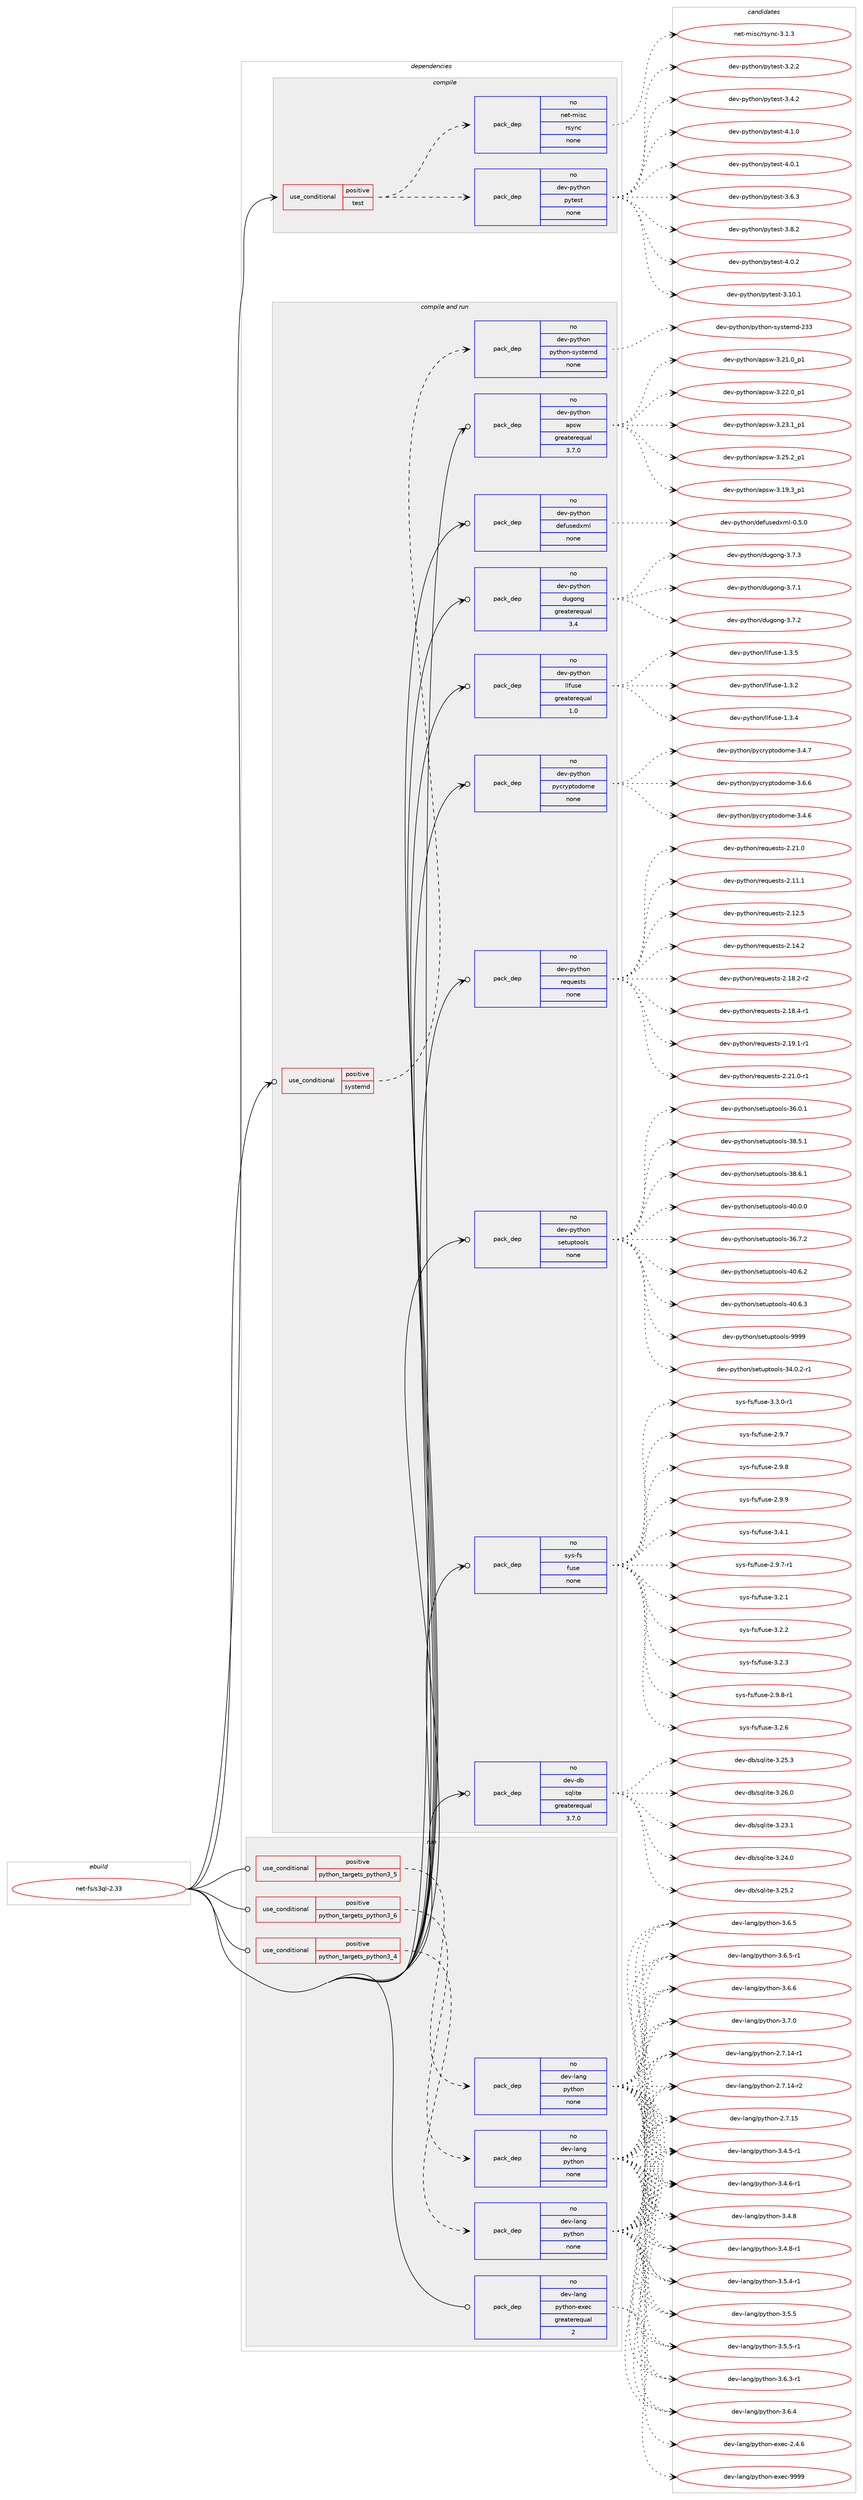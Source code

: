 digraph prolog {

# *************
# Graph options
# *************

newrank=true;
concentrate=true;
compound=true;
graph [rankdir=LR,fontname=Helvetica,fontsize=10,ranksep=1.5];#, ranksep=2.5, nodesep=0.2];
edge  [arrowhead=vee];
node  [fontname=Helvetica,fontsize=10];

# **********
# The ebuild
# **********

subgraph cluster_leftcol {
color=gray;
rank=same;
label=<<i>ebuild</i>>;
id [label="net-fs/s3ql-2.33", color=red, width=4, href="../net-fs/s3ql-2.33.svg"];
}

# ****************
# The dependencies
# ****************

subgraph cluster_midcol {
color=gray;
label=<<i>dependencies</i>>;
subgraph cluster_compile {
fillcolor="#eeeeee";
style=filled;
label=<<i>compile</i>>;
subgraph cond458 {
dependency3229 [label=<<TABLE BORDER="0" CELLBORDER="1" CELLSPACING="0" CELLPADDING="4"><TR><TD ROWSPAN="3" CELLPADDING="10">use_conditional</TD></TR><TR><TD>positive</TD></TR><TR><TD>test</TD></TR></TABLE>>, shape=none, color=red];
subgraph pack2669 {
dependency3230 [label=<<TABLE BORDER="0" CELLBORDER="1" CELLSPACING="0" CELLPADDING="4" WIDTH="220"><TR><TD ROWSPAN="6" CELLPADDING="30">pack_dep</TD></TR><TR><TD WIDTH="110">no</TD></TR><TR><TD>dev-python</TD></TR><TR><TD>pytest</TD></TR><TR><TD>none</TD></TR><TR><TD></TD></TR></TABLE>>, shape=none, color=blue];
}
dependency3229:e -> dependency3230:w [weight=20,style="dashed",arrowhead="vee"];
subgraph pack2670 {
dependency3231 [label=<<TABLE BORDER="0" CELLBORDER="1" CELLSPACING="0" CELLPADDING="4" WIDTH="220"><TR><TD ROWSPAN="6" CELLPADDING="30">pack_dep</TD></TR><TR><TD WIDTH="110">no</TD></TR><TR><TD>net-misc</TD></TR><TR><TD>rsync</TD></TR><TR><TD>none</TD></TR><TR><TD></TD></TR></TABLE>>, shape=none, color=blue];
}
dependency3229:e -> dependency3231:w [weight=20,style="dashed",arrowhead="vee"];
}
id:e -> dependency3229:w [weight=20,style="solid",arrowhead="vee"];
}
subgraph cluster_compileandrun {
fillcolor="#eeeeee";
style=filled;
label=<<i>compile and run</i>>;
subgraph cond459 {
dependency3232 [label=<<TABLE BORDER="0" CELLBORDER="1" CELLSPACING="0" CELLPADDING="4"><TR><TD ROWSPAN="3" CELLPADDING="10">use_conditional</TD></TR><TR><TD>positive</TD></TR><TR><TD>systemd</TD></TR></TABLE>>, shape=none, color=red];
subgraph pack2671 {
dependency3233 [label=<<TABLE BORDER="0" CELLBORDER="1" CELLSPACING="0" CELLPADDING="4" WIDTH="220"><TR><TD ROWSPAN="6" CELLPADDING="30">pack_dep</TD></TR><TR><TD WIDTH="110">no</TD></TR><TR><TD>dev-python</TD></TR><TR><TD>python-systemd</TD></TR><TR><TD>none</TD></TR><TR><TD></TD></TR></TABLE>>, shape=none, color=blue];
}
dependency3232:e -> dependency3233:w [weight=20,style="dashed",arrowhead="vee"];
}
id:e -> dependency3232:w [weight=20,style="solid",arrowhead="odotvee"];
subgraph pack2672 {
dependency3234 [label=<<TABLE BORDER="0" CELLBORDER="1" CELLSPACING="0" CELLPADDING="4" WIDTH="220"><TR><TD ROWSPAN="6" CELLPADDING="30">pack_dep</TD></TR><TR><TD WIDTH="110">no</TD></TR><TR><TD>dev-db</TD></TR><TR><TD>sqlite</TD></TR><TR><TD>greaterequal</TD></TR><TR><TD>3.7.0</TD></TR></TABLE>>, shape=none, color=blue];
}
id:e -> dependency3234:w [weight=20,style="solid",arrowhead="odotvee"];
subgraph pack2673 {
dependency3235 [label=<<TABLE BORDER="0" CELLBORDER="1" CELLSPACING="0" CELLPADDING="4" WIDTH="220"><TR><TD ROWSPAN="6" CELLPADDING="30">pack_dep</TD></TR><TR><TD WIDTH="110">no</TD></TR><TR><TD>dev-python</TD></TR><TR><TD>apsw</TD></TR><TR><TD>greaterequal</TD></TR><TR><TD>3.7.0</TD></TR></TABLE>>, shape=none, color=blue];
}
id:e -> dependency3235:w [weight=20,style="solid",arrowhead="odotvee"];
subgraph pack2674 {
dependency3236 [label=<<TABLE BORDER="0" CELLBORDER="1" CELLSPACING="0" CELLPADDING="4" WIDTH="220"><TR><TD ROWSPAN="6" CELLPADDING="30">pack_dep</TD></TR><TR><TD WIDTH="110">no</TD></TR><TR><TD>dev-python</TD></TR><TR><TD>defusedxml</TD></TR><TR><TD>none</TD></TR><TR><TD></TD></TR></TABLE>>, shape=none, color=blue];
}
id:e -> dependency3236:w [weight=20,style="solid",arrowhead="odotvee"];
subgraph pack2675 {
dependency3237 [label=<<TABLE BORDER="0" CELLBORDER="1" CELLSPACING="0" CELLPADDING="4" WIDTH="220"><TR><TD ROWSPAN="6" CELLPADDING="30">pack_dep</TD></TR><TR><TD WIDTH="110">no</TD></TR><TR><TD>dev-python</TD></TR><TR><TD>dugong</TD></TR><TR><TD>greaterequal</TD></TR><TR><TD>3.4</TD></TR></TABLE>>, shape=none, color=blue];
}
id:e -> dependency3237:w [weight=20,style="solid",arrowhead="odotvee"];
subgraph pack2676 {
dependency3238 [label=<<TABLE BORDER="0" CELLBORDER="1" CELLSPACING="0" CELLPADDING="4" WIDTH="220"><TR><TD ROWSPAN="6" CELLPADDING="30">pack_dep</TD></TR><TR><TD WIDTH="110">no</TD></TR><TR><TD>dev-python</TD></TR><TR><TD>llfuse</TD></TR><TR><TD>greaterequal</TD></TR><TR><TD>1.0</TD></TR></TABLE>>, shape=none, color=blue];
}
id:e -> dependency3238:w [weight=20,style="solid",arrowhead="odotvee"];
subgraph pack2677 {
dependency3239 [label=<<TABLE BORDER="0" CELLBORDER="1" CELLSPACING="0" CELLPADDING="4" WIDTH="220"><TR><TD ROWSPAN="6" CELLPADDING="30">pack_dep</TD></TR><TR><TD WIDTH="110">no</TD></TR><TR><TD>dev-python</TD></TR><TR><TD>pycryptodome</TD></TR><TR><TD>none</TD></TR><TR><TD></TD></TR></TABLE>>, shape=none, color=blue];
}
id:e -> dependency3239:w [weight=20,style="solid",arrowhead="odotvee"];
subgraph pack2678 {
dependency3240 [label=<<TABLE BORDER="0" CELLBORDER="1" CELLSPACING="0" CELLPADDING="4" WIDTH="220"><TR><TD ROWSPAN="6" CELLPADDING="30">pack_dep</TD></TR><TR><TD WIDTH="110">no</TD></TR><TR><TD>dev-python</TD></TR><TR><TD>requests</TD></TR><TR><TD>none</TD></TR><TR><TD></TD></TR></TABLE>>, shape=none, color=blue];
}
id:e -> dependency3240:w [weight=20,style="solid",arrowhead="odotvee"];
subgraph pack2679 {
dependency3241 [label=<<TABLE BORDER="0" CELLBORDER="1" CELLSPACING="0" CELLPADDING="4" WIDTH="220"><TR><TD ROWSPAN="6" CELLPADDING="30">pack_dep</TD></TR><TR><TD WIDTH="110">no</TD></TR><TR><TD>dev-python</TD></TR><TR><TD>setuptools</TD></TR><TR><TD>none</TD></TR><TR><TD></TD></TR></TABLE>>, shape=none, color=blue];
}
id:e -> dependency3241:w [weight=20,style="solid",arrowhead="odotvee"];
subgraph pack2680 {
dependency3242 [label=<<TABLE BORDER="0" CELLBORDER="1" CELLSPACING="0" CELLPADDING="4" WIDTH="220"><TR><TD ROWSPAN="6" CELLPADDING="30">pack_dep</TD></TR><TR><TD WIDTH="110">no</TD></TR><TR><TD>sys-fs</TD></TR><TR><TD>fuse</TD></TR><TR><TD>none</TD></TR><TR><TD></TD></TR></TABLE>>, shape=none, color=blue];
}
id:e -> dependency3242:w [weight=20,style="solid",arrowhead="odotvee"];
}
subgraph cluster_run {
fillcolor="#eeeeee";
style=filled;
label=<<i>run</i>>;
subgraph cond460 {
dependency3243 [label=<<TABLE BORDER="0" CELLBORDER="1" CELLSPACING="0" CELLPADDING="4"><TR><TD ROWSPAN="3" CELLPADDING="10">use_conditional</TD></TR><TR><TD>positive</TD></TR><TR><TD>python_targets_python3_4</TD></TR></TABLE>>, shape=none, color=red];
subgraph pack2681 {
dependency3244 [label=<<TABLE BORDER="0" CELLBORDER="1" CELLSPACING="0" CELLPADDING="4" WIDTH="220"><TR><TD ROWSPAN="6" CELLPADDING="30">pack_dep</TD></TR><TR><TD WIDTH="110">no</TD></TR><TR><TD>dev-lang</TD></TR><TR><TD>python</TD></TR><TR><TD>none</TD></TR><TR><TD></TD></TR></TABLE>>, shape=none, color=blue];
}
dependency3243:e -> dependency3244:w [weight=20,style="dashed",arrowhead="vee"];
}
id:e -> dependency3243:w [weight=20,style="solid",arrowhead="odot"];
subgraph cond461 {
dependency3245 [label=<<TABLE BORDER="0" CELLBORDER="1" CELLSPACING="0" CELLPADDING="4"><TR><TD ROWSPAN="3" CELLPADDING="10">use_conditional</TD></TR><TR><TD>positive</TD></TR><TR><TD>python_targets_python3_5</TD></TR></TABLE>>, shape=none, color=red];
subgraph pack2682 {
dependency3246 [label=<<TABLE BORDER="0" CELLBORDER="1" CELLSPACING="0" CELLPADDING="4" WIDTH="220"><TR><TD ROWSPAN="6" CELLPADDING="30">pack_dep</TD></TR><TR><TD WIDTH="110">no</TD></TR><TR><TD>dev-lang</TD></TR><TR><TD>python</TD></TR><TR><TD>none</TD></TR><TR><TD></TD></TR></TABLE>>, shape=none, color=blue];
}
dependency3245:e -> dependency3246:w [weight=20,style="dashed",arrowhead="vee"];
}
id:e -> dependency3245:w [weight=20,style="solid",arrowhead="odot"];
subgraph cond462 {
dependency3247 [label=<<TABLE BORDER="0" CELLBORDER="1" CELLSPACING="0" CELLPADDING="4"><TR><TD ROWSPAN="3" CELLPADDING="10">use_conditional</TD></TR><TR><TD>positive</TD></TR><TR><TD>python_targets_python3_6</TD></TR></TABLE>>, shape=none, color=red];
subgraph pack2683 {
dependency3248 [label=<<TABLE BORDER="0" CELLBORDER="1" CELLSPACING="0" CELLPADDING="4" WIDTH="220"><TR><TD ROWSPAN="6" CELLPADDING="30">pack_dep</TD></TR><TR><TD WIDTH="110">no</TD></TR><TR><TD>dev-lang</TD></TR><TR><TD>python</TD></TR><TR><TD>none</TD></TR><TR><TD></TD></TR></TABLE>>, shape=none, color=blue];
}
dependency3247:e -> dependency3248:w [weight=20,style="dashed",arrowhead="vee"];
}
id:e -> dependency3247:w [weight=20,style="solid",arrowhead="odot"];
subgraph pack2684 {
dependency3249 [label=<<TABLE BORDER="0" CELLBORDER="1" CELLSPACING="0" CELLPADDING="4" WIDTH="220"><TR><TD ROWSPAN="6" CELLPADDING="30">pack_dep</TD></TR><TR><TD WIDTH="110">no</TD></TR><TR><TD>dev-lang</TD></TR><TR><TD>python-exec</TD></TR><TR><TD>greaterequal</TD></TR><TR><TD>2</TD></TR></TABLE>>, shape=none, color=blue];
}
id:e -> dependency3249:w [weight=20,style="solid",arrowhead="odot"];
}
}

# **************
# The candidates
# **************

subgraph cluster_choices {
rank=same;
color=gray;
label=<<i>candidates</i>>;

subgraph choice2669 {
color=black;
nodesep=1;
choice1001011184511212111610411111047112121116101115116455246484649 [label="dev-python/pytest-4.0.1", color=red, width=4,href="../dev-python/pytest-4.0.1.svg"];
choice1001011184511212111610411111047112121116101115116455146544651 [label="dev-python/pytest-3.6.3", color=red, width=4,href="../dev-python/pytest-3.6.3.svg"];
choice1001011184511212111610411111047112121116101115116455146564650 [label="dev-python/pytest-3.8.2", color=red, width=4,href="../dev-python/pytest-3.8.2.svg"];
choice1001011184511212111610411111047112121116101115116455246484650 [label="dev-python/pytest-4.0.2", color=red, width=4,href="../dev-python/pytest-4.0.2.svg"];
choice100101118451121211161041111104711212111610111511645514649484649 [label="dev-python/pytest-3.10.1", color=red, width=4,href="../dev-python/pytest-3.10.1.svg"];
choice1001011184511212111610411111047112121116101115116455146504650 [label="dev-python/pytest-3.2.2", color=red, width=4,href="../dev-python/pytest-3.2.2.svg"];
choice1001011184511212111610411111047112121116101115116455146524650 [label="dev-python/pytest-3.4.2", color=red, width=4,href="../dev-python/pytest-3.4.2.svg"];
choice1001011184511212111610411111047112121116101115116455246494648 [label="dev-python/pytest-4.1.0", color=red, width=4,href="../dev-python/pytest-4.1.0.svg"];
dependency3230:e -> choice1001011184511212111610411111047112121116101115116455246484649:w [style=dotted,weight="100"];
dependency3230:e -> choice1001011184511212111610411111047112121116101115116455146544651:w [style=dotted,weight="100"];
dependency3230:e -> choice1001011184511212111610411111047112121116101115116455146564650:w [style=dotted,weight="100"];
dependency3230:e -> choice1001011184511212111610411111047112121116101115116455246484650:w [style=dotted,weight="100"];
dependency3230:e -> choice100101118451121211161041111104711212111610111511645514649484649:w [style=dotted,weight="100"];
dependency3230:e -> choice1001011184511212111610411111047112121116101115116455146504650:w [style=dotted,weight="100"];
dependency3230:e -> choice1001011184511212111610411111047112121116101115116455146524650:w [style=dotted,weight="100"];
dependency3230:e -> choice1001011184511212111610411111047112121116101115116455246494648:w [style=dotted,weight="100"];
}
subgraph choice2670 {
color=black;
nodesep=1;
choice11010111645109105115994711411512111099455146494651 [label="net-misc/rsync-3.1.3", color=red, width=4,href="../net-misc/rsync-3.1.3.svg"];
dependency3231:e -> choice11010111645109105115994711411512111099455146494651:w [style=dotted,weight="100"];
}
subgraph choice2671 {
color=black;
nodesep=1;
choice10010111845112121116104111110471121211161041111104511512111511610110910045505151 [label="dev-python/python-systemd-233", color=red, width=4,href="../dev-python/python-systemd-233.svg"];
dependency3233:e -> choice10010111845112121116104111110471121211161041111104511512111511610110910045505151:w [style=dotted,weight="100"];
}
subgraph choice2672 {
color=black;
nodesep=1;
choice10010111845100984711511310810511610145514650514649 [label="dev-db/sqlite-3.23.1", color=red, width=4,href="../dev-db/sqlite-3.23.1.svg"];
choice10010111845100984711511310810511610145514650524648 [label="dev-db/sqlite-3.24.0", color=red, width=4,href="../dev-db/sqlite-3.24.0.svg"];
choice10010111845100984711511310810511610145514650534650 [label="dev-db/sqlite-3.25.2", color=red, width=4,href="../dev-db/sqlite-3.25.2.svg"];
choice10010111845100984711511310810511610145514650534651 [label="dev-db/sqlite-3.25.3", color=red, width=4,href="../dev-db/sqlite-3.25.3.svg"];
choice10010111845100984711511310810511610145514650544648 [label="dev-db/sqlite-3.26.0", color=red, width=4,href="../dev-db/sqlite-3.26.0.svg"];
dependency3234:e -> choice10010111845100984711511310810511610145514650514649:w [style=dotted,weight="100"];
dependency3234:e -> choice10010111845100984711511310810511610145514650524648:w [style=dotted,weight="100"];
dependency3234:e -> choice10010111845100984711511310810511610145514650534650:w [style=dotted,weight="100"];
dependency3234:e -> choice10010111845100984711511310810511610145514650534651:w [style=dotted,weight="100"];
dependency3234:e -> choice10010111845100984711511310810511610145514650544648:w [style=dotted,weight="100"];
}
subgraph choice2673 {
color=black;
nodesep=1;
choice100101118451121211161041111104797112115119455146495746519511249 [label="dev-python/apsw-3.19.3_p1", color=red, width=4,href="../dev-python/apsw-3.19.3_p1.svg"];
choice100101118451121211161041111104797112115119455146504946489511249 [label="dev-python/apsw-3.21.0_p1", color=red, width=4,href="../dev-python/apsw-3.21.0_p1.svg"];
choice100101118451121211161041111104797112115119455146505046489511249 [label="dev-python/apsw-3.22.0_p1", color=red, width=4,href="../dev-python/apsw-3.22.0_p1.svg"];
choice100101118451121211161041111104797112115119455146505146499511249 [label="dev-python/apsw-3.23.1_p1", color=red, width=4,href="../dev-python/apsw-3.23.1_p1.svg"];
choice100101118451121211161041111104797112115119455146505346509511249 [label="dev-python/apsw-3.25.2_p1", color=red, width=4,href="../dev-python/apsw-3.25.2_p1.svg"];
dependency3235:e -> choice100101118451121211161041111104797112115119455146495746519511249:w [style=dotted,weight="100"];
dependency3235:e -> choice100101118451121211161041111104797112115119455146504946489511249:w [style=dotted,weight="100"];
dependency3235:e -> choice100101118451121211161041111104797112115119455146505046489511249:w [style=dotted,weight="100"];
dependency3235:e -> choice100101118451121211161041111104797112115119455146505146499511249:w [style=dotted,weight="100"];
dependency3235:e -> choice100101118451121211161041111104797112115119455146505346509511249:w [style=dotted,weight="100"];
}
subgraph choice2674 {
color=black;
nodesep=1;
choice1001011184511212111610411111047100101102117115101100120109108454846534648 [label="dev-python/defusedxml-0.5.0", color=red, width=4,href="../dev-python/defusedxml-0.5.0.svg"];
dependency3236:e -> choice1001011184511212111610411111047100101102117115101100120109108454846534648:w [style=dotted,weight="100"];
}
subgraph choice2675 {
color=black;
nodesep=1;
choice1001011184511212111610411111047100117103111110103455146554649 [label="dev-python/dugong-3.7.1", color=red, width=4,href="../dev-python/dugong-3.7.1.svg"];
choice1001011184511212111610411111047100117103111110103455146554650 [label="dev-python/dugong-3.7.2", color=red, width=4,href="../dev-python/dugong-3.7.2.svg"];
choice1001011184511212111610411111047100117103111110103455146554651 [label="dev-python/dugong-3.7.3", color=red, width=4,href="../dev-python/dugong-3.7.3.svg"];
dependency3237:e -> choice1001011184511212111610411111047100117103111110103455146554649:w [style=dotted,weight="100"];
dependency3237:e -> choice1001011184511212111610411111047100117103111110103455146554650:w [style=dotted,weight="100"];
dependency3237:e -> choice1001011184511212111610411111047100117103111110103455146554651:w [style=dotted,weight="100"];
}
subgraph choice2676 {
color=black;
nodesep=1;
choice1001011184511212111610411111047108108102117115101454946514650 [label="dev-python/llfuse-1.3.2", color=red, width=4,href="../dev-python/llfuse-1.3.2.svg"];
choice1001011184511212111610411111047108108102117115101454946514652 [label="dev-python/llfuse-1.3.4", color=red, width=4,href="../dev-python/llfuse-1.3.4.svg"];
choice1001011184511212111610411111047108108102117115101454946514653 [label="dev-python/llfuse-1.3.5", color=red, width=4,href="../dev-python/llfuse-1.3.5.svg"];
dependency3238:e -> choice1001011184511212111610411111047108108102117115101454946514650:w [style=dotted,weight="100"];
dependency3238:e -> choice1001011184511212111610411111047108108102117115101454946514652:w [style=dotted,weight="100"];
dependency3238:e -> choice1001011184511212111610411111047108108102117115101454946514653:w [style=dotted,weight="100"];
}
subgraph choice2677 {
color=black;
nodesep=1;
choice100101118451121211161041111104711212199114121112116111100111109101455146524654 [label="dev-python/pycryptodome-3.4.6", color=red, width=4,href="../dev-python/pycryptodome-3.4.6.svg"];
choice100101118451121211161041111104711212199114121112116111100111109101455146524655 [label="dev-python/pycryptodome-3.4.7", color=red, width=4,href="../dev-python/pycryptodome-3.4.7.svg"];
choice100101118451121211161041111104711212199114121112116111100111109101455146544654 [label="dev-python/pycryptodome-3.6.6", color=red, width=4,href="../dev-python/pycryptodome-3.6.6.svg"];
dependency3239:e -> choice100101118451121211161041111104711212199114121112116111100111109101455146524654:w [style=dotted,weight="100"];
dependency3239:e -> choice100101118451121211161041111104711212199114121112116111100111109101455146524655:w [style=dotted,weight="100"];
dependency3239:e -> choice100101118451121211161041111104711212199114121112116111100111109101455146544654:w [style=dotted,weight="100"];
}
subgraph choice2678 {
color=black;
nodesep=1;
choice100101118451121211161041111104711410111311710111511611545504650494648 [label="dev-python/requests-2.21.0", color=red, width=4,href="../dev-python/requests-2.21.0.svg"];
choice100101118451121211161041111104711410111311710111511611545504649494649 [label="dev-python/requests-2.11.1", color=red, width=4,href="../dev-python/requests-2.11.1.svg"];
choice100101118451121211161041111104711410111311710111511611545504649504653 [label="dev-python/requests-2.12.5", color=red, width=4,href="../dev-python/requests-2.12.5.svg"];
choice100101118451121211161041111104711410111311710111511611545504649524650 [label="dev-python/requests-2.14.2", color=red, width=4,href="../dev-python/requests-2.14.2.svg"];
choice1001011184511212111610411111047114101113117101115116115455046495646504511450 [label="dev-python/requests-2.18.2-r2", color=red, width=4,href="../dev-python/requests-2.18.2-r2.svg"];
choice1001011184511212111610411111047114101113117101115116115455046495646524511449 [label="dev-python/requests-2.18.4-r1", color=red, width=4,href="../dev-python/requests-2.18.4-r1.svg"];
choice1001011184511212111610411111047114101113117101115116115455046495746494511449 [label="dev-python/requests-2.19.1-r1", color=red, width=4,href="../dev-python/requests-2.19.1-r1.svg"];
choice1001011184511212111610411111047114101113117101115116115455046504946484511449 [label="dev-python/requests-2.21.0-r1", color=red, width=4,href="../dev-python/requests-2.21.0-r1.svg"];
dependency3240:e -> choice100101118451121211161041111104711410111311710111511611545504650494648:w [style=dotted,weight="100"];
dependency3240:e -> choice100101118451121211161041111104711410111311710111511611545504649494649:w [style=dotted,weight="100"];
dependency3240:e -> choice100101118451121211161041111104711410111311710111511611545504649504653:w [style=dotted,weight="100"];
dependency3240:e -> choice100101118451121211161041111104711410111311710111511611545504649524650:w [style=dotted,weight="100"];
dependency3240:e -> choice1001011184511212111610411111047114101113117101115116115455046495646504511450:w [style=dotted,weight="100"];
dependency3240:e -> choice1001011184511212111610411111047114101113117101115116115455046495646524511449:w [style=dotted,weight="100"];
dependency3240:e -> choice1001011184511212111610411111047114101113117101115116115455046495746494511449:w [style=dotted,weight="100"];
dependency3240:e -> choice1001011184511212111610411111047114101113117101115116115455046504946484511449:w [style=dotted,weight="100"];
}
subgraph choice2679 {
color=black;
nodesep=1;
choice1001011184511212111610411111047115101116117112116111111108115455152464846504511449 [label="dev-python/setuptools-34.0.2-r1", color=red, width=4,href="../dev-python/setuptools-34.0.2-r1.svg"];
choice100101118451121211161041111104711510111611711211611111110811545515446484649 [label="dev-python/setuptools-36.0.1", color=red, width=4,href="../dev-python/setuptools-36.0.1.svg"];
choice100101118451121211161041111104711510111611711211611111110811545515646534649 [label="dev-python/setuptools-38.5.1", color=red, width=4,href="../dev-python/setuptools-38.5.1.svg"];
choice100101118451121211161041111104711510111611711211611111110811545515646544649 [label="dev-python/setuptools-38.6.1", color=red, width=4,href="../dev-python/setuptools-38.6.1.svg"];
choice100101118451121211161041111104711510111611711211611111110811545524846484648 [label="dev-python/setuptools-40.0.0", color=red, width=4,href="../dev-python/setuptools-40.0.0.svg"];
choice100101118451121211161041111104711510111611711211611111110811545515446554650 [label="dev-python/setuptools-36.7.2", color=red, width=4,href="../dev-python/setuptools-36.7.2.svg"];
choice100101118451121211161041111104711510111611711211611111110811545524846544650 [label="dev-python/setuptools-40.6.2", color=red, width=4,href="../dev-python/setuptools-40.6.2.svg"];
choice100101118451121211161041111104711510111611711211611111110811545524846544651 [label="dev-python/setuptools-40.6.3", color=red, width=4,href="../dev-python/setuptools-40.6.3.svg"];
choice10010111845112121116104111110471151011161171121161111111081154557575757 [label="dev-python/setuptools-9999", color=red, width=4,href="../dev-python/setuptools-9999.svg"];
dependency3241:e -> choice1001011184511212111610411111047115101116117112116111111108115455152464846504511449:w [style=dotted,weight="100"];
dependency3241:e -> choice100101118451121211161041111104711510111611711211611111110811545515446484649:w [style=dotted,weight="100"];
dependency3241:e -> choice100101118451121211161041111104711510111611711211611111110811545515646534649:w [style=dotted,weight="100"];
dependency3241:e -> choice100101118451121211161041111104711510111611711211611111110811545515646544649:w [style=dotted,weight="100"];
dependency3241:e -> choice100101118451121211161041111104711510111611711211611111110811545524846484648:w [style=dotted,weight="100"];
dependency3241:e -> choice100101118451121211161041111104711510111611711211611111110811545515446554650:w [style=dotted,weight="100"];
dependency3241:e -> choice100101118451121211161041111104711510111611711211611111110811545524846544650:w [style=dotted,weight="100"];
dependency3241:e -> choice100101118451121211161041111104711510111611711211611111110811545524846544651:w [style=dotted,weight="100"];
dependency3241:e -> choice10010111845112121116104111110471151011161171121161111111081154557575757:w [style=dotted,weight="100"];
}
subgraph choice2680 {
color=black;
nodesep=1;
choice11512111545102115471021171151014550465746554511449 [label="sys-fs/fuse-2.9.7-r1", color=red, width=4,href="../sys-fs/fuse-2.9.7-r1.svg"];
choice1151211154510211547102117115101455146504649 [label="sys-fs/fuse-3.2.1", color=red, width=4,href="../sys-fs/fuse-3.2.1.svg"];
choice1151211154510211547102117115101455146504650 [label="sys-fs/fuse-3.2.2", color=red, width=4,href="../sys-fs/fuse-3.2.2.svg"];
choice1151211154510211547102117115101455146504651 [label="sys-fs/fuse-3.2.3", color=red, width=4,href="../sys-fs/fuse-3.2.3.svg"];
choice11512111545102115471021171151014550465746564511449 [label="sys-fs/fuse-2.9.8-r1", color=red, width=4,href="../sys-fs/fuse-2.9.8-r1.svg"];
choice1151211154510211547102117115101455146504654 [label="sys-fs/fuse-3.2.6", color=red, width=4,href="../sys-fs/fuse-3.2.6.svg"];
choice11512111545102115471021171151014551465146484511449 [label="sys-fs/fuse-3.3.0-r1", color=red, width=4,href="../sys-fs/fuse-3.3.0-r1.svg"];
choice1151211154510211547102117115101455046574655 [label="sys-fs/fuse-2.9.7", color=red, width=4,href="../sys-fs/fuse-2.9.7.svg"];
choice1151211154510211547102117115101455046574656 [label="sys-fs/fuse-2.9.8", color=red, width=4,href="../sys-fs/fuse-2.9.8.svg"];
choice1151211154510211547102117115101455046574657 [label="sys-fs/fuse-2.9.9", color=red, width=4,href="../sys-fs/fuse-2.9.9.svg"];
choice1151211154510211547102117115101455146524649 [label="sys-fs/fuse-3.4.1", color=red, width=4,href="../sys-fs/fuse-3.4.1.svg"];
dependency3242:e -> choice11512111545102115471021171151014550465746554511449:w [style=dotted,weight="100"];
dependency3242:e -> choice1151211154510211547102117115101455146504649:w [style=dotted,weight="100"];
dependency3242:e -> choice1151211154510211547102117115101455146504650:w [style=dotted,weight="100"];
dependency3242:e -> choice1151211154510211547102117115101455146504651:w [style=dotted,weight="100"];
dependency3242:e -> choice11512111545102115471021171151014550465746564511449:w [style=dotted,weight="100"];
dependency3242:e -> choice1151211154510211547102117115101455146504654:w [style=dotted,weight="100"];
dependency3242:e -> choice11512111545102115471021171151014551465146484511449:w [style=dotted,weight="100"];
dependency3242:e -> choice1151211154510211547102117115101455046574655:w [style=dotted,weight="100"];
dependency3242:e -> choice1151211154510211547102117115101455046574656:w [style=dotted,weight="100"];
dependency3242:e -> choice1151211154510211547102117115101455046574657:w [style=dotted,weight="100"];
dependency3242:e -> choice1151211154510211547102117115101455146524649:w [style=dotted,weight="100"];
}
subgraph choice2681 {
color=black;
nodesep=1;
choice100101118451089711010347112121116104111110455046554649524511449 [label="dev-lang/python-2.7.14-r1", color=red, width=4,href="../dev-lang/python-2.7.14-r1.svg"];
choice100101118451089711010347112121116104111110455046554649524511450 [label="dev-lang/python-2.7.14-r2", color=red, width=4,href="../dev-lang/python-2.7.14-r2.svg"];
choice10010111845108971101034711212111610411111045504655464953 [label="dev-lang/python-2.7.15", color=red, width=4,href="../dev-lang/python-2.7.15.svg"];
choice1001011184510897110103471121211161041111104551465246534511449 [label="dev-lang/python-3.4.5-r1", color=red, width=4,href="../dev-lang/python-3.4.5-r1.svg"];
choice1001011184510897110103471121211161041111104551465246544511449 [label="dev-lang/python-3.4.6-r1", color=red, width=4,href="../dev-lang/python-3.4.6-r1.svg"];
choice100101118451089711010347112121116104111110455146524656 [label="dev-lang/python-3.4.8", color=red, width=4,href="../dev-lang/python-3.4.8.svg"];
choice1001011184510897110103471121211161041111104551465246564511449 [label="dev-lang/python-3.4.8-r1", color=red, width=4,href="../dev-lang/python-3.4.8-r1.svg"];
choice1001011184510897110103471121211161041111104551465346524511449 [label="dev-lang/python-3.5.4-r1", color=red, width=4,href="../dev-lang/python-3.5.4-r1.svg"];
choice100101118451089711010347112121116104111110455146534653 [label="dev-lang/python-3.5.5", color=red, width=4,href="../dev-lang/python-3.5.5.svg"];
choice1001011184510897110103471121211161041111104551465346534511449 [label="dev-lang/python-3.5.5-r1", color=red, width=4,href="../dev-lang/python-3.5.5-r1.svg"];
choice1001011184510897110103471121211161041111104551465446514511449 [label="dev-lang/python-3.6.3-r1", color=red, width=4,href="../dev-lang/python-3.6.3-r1.svg"];
choice100101118451089711010347112121116104111110455146544652 [label="dev-lang/python-3.6.4", color=red, width=4,href="../dev-lang/python-3.6.4.svg"];
choice100101118451089711010347112121116104111110455146544653 [label="dev-lang/python-3.6.5", color=red, width=4,href="../dev-lang/python-3.6.5.svg"];
choice1001011184510897110103471121211161041111104551465446534511449 [label="dev-lang/python-3.6.5-r1", color=red, width=4,href="../dev-lang/python-3.6.5-r1.svg"];
choice100101118451089711010347112121116104111110455146544654 [label="dev-lang/python-3.6.6", color=red, width=4,href="../dev-lang/python-3.6.6.svg"];
choice100101118451089711010347112121116104111110455146554648 [label="dev-lang/python-3.7.0", color=red, width=4,href="../dev-lang/python-3.7.0.svg"];
dependency3244:e -> choice100101118451089711010347112121116104111110455046554649524511449:w [style=dotted,weight="100"];
dependency3244:e -> choice100101118451089711010347112121116104111110455046554649524511450:w [style=dotted,weight="100"];
dependency3244:e -> choice10010111845108971101034711212111610411111045504655464953:w [style=dotted,weight="100"];
dependency3244:e -> choice1001011184510897110103471121211161041111104551465246534511449:w [style=dotted,weight="100"];
dependency3244:e -> choice1001011184510897110103471121211161041111104551465246544511449:w [style=dotted,weight="100"];
dependency3244:e -> choice100101118451089711010347112121116104111110455146524656:w [style=dotted,weight="100"];
dependency3244:e -> choice1001011184510897110103471121211161041111104551465246564511449:w [style=dotted,weight="100"];
dependency3244:e -> choice1001011184510897110103471121211161041111104551465346524511449:w [style=dotted,weight="100"];
dependency3244:e -> choice100101118451089711010347112121116104111110455146534653:w [style=dotted,weight="100"];
dependency3244:e -> choice1001011184510897110103471121211161041111104551465346534511449:w [style=dotted,weight="100"];
dependency3244:e -> choice1001011184510897110103471121211161041111104551465446514511449:w [style=dotted,weight="100"];
dependency3244:e -> choice100101118451089711010347112121116104111110455146544652:w [style=dotted,weight="100"];
dependency3244:e -> choice100101118451089711010347112121116104111110455146544653:w [style=dotted,weight="100"];
dependency3244:e -> choice1001011184510897110103471121211161041111104551465446534511449:w [style=dotted,weight="100"];
dependency3244:e -> choice100101118451089711010347112121116104111110455146544654:w [style=dotted,weight="100"];
dependency3244:e -> choice100101118451089711010347112121116104111110455146554648:w [style=dotted,weight="100"];
}
subgraph choice2682 {
color=black;
nodesep=1;
choice100101118451089711010347112121116104111110455046554649524511449 [label="dev-lang/python-2.7.14-r1", color=red, width=4,href="../dev-lang/python-2.7.14-r1.svg"];
choice100101118451089711010347112121116104111110455046554649524511450 [label="dev-lang/python-2.7.14-r2", color=red, width=4,href="../dev-lang/python-2.7.14-r2.svg"];
choice10010111845108971101034711212111610411111045504655464953 [label="dev-lang/python-2.7.15", color=red, width=4,href="../dev-lang/python-2.7.15.svg"];
choice1001011184510897110103471121211161041111104551465246534511449 [label="dev-lang/python-3.4.5-r1", color=red, width=4,href="../dev-lang/python-3.4.5-r1.svg"];
choice1001011184510897110103471121211161041111104551465246544511449 [label="dev-lang/python-3.4.6-r1", color=red, width=4,href="../dev-lang/python-3.4.6-r1.svg"];
choice100101118451089711010347112121116104111110455146524656 [label="dev-lang/python-3.4.8", color=red, width=4,href="../dev-lang/python-3.4.8.svg"];
choice1001011184510897110103471121211161041111104551465246564511449 [label="dev-lang/python-3.4.8-r1", color=red, width=4,href="../dev-lang/python-3.4.8-r1.svg"];
choice1001011184510897110103471121211161041111104551465346524511449 [label="dev-lang/python-3.5.4-r1", color=red, width=4,href="../dev-lang/python-3.5.4-r1.svg"];
choice100101118451089711010347112121116104111110455146534653 [label="dev-lang/python-3.5.5", color=red, width=4,href="../dev-lang/python-3.5.5.svg"];
choice1001011184510897110103471121211161041111104551465346534511449 [label="dev-lang/python-3.5.5-r1", color=red, width=4,href="../dev-lang/python-3.5.5-r1.svg"];
choice1001011184510897110103471121211161041111104551465446514511449 [label="dev-lang/python-3.6.3-r1", color=red, width=4,href="../dev-lang/python-3.6.3-r1.svg"];
choice100101118451089711010347112121116104111110455146544652 [label="dev-lang/python-3.6.4", color=red, width=4,href="../dev-lang/python-3.6.4.svg"];
choice100101118451089711010347112121116104111110455146544653 [label="dev-lang/python-3.6.5", color=red, width=4,href="../dev-lang/python-3.6.5.svg"];
choice1001011184510897110103471121211161041111104551465446534511449 [label="dev-lang/python-3.6.5-r1", color=red, width=4,href="../dev-lang/python-3.6.5-r1.svg"];
choice100101118451089711010347112121116104111110455146544654 [label="dev-lang/python-3.6.6", color=red, width=4,href="../dev-lang/python-3.6.6.svg"];
choice100101118451089711010347112121116104111110455146554648 [label="dev-lang/python-3.7.0", color=red, width=4,href="../dev-lang/python-3.7.0.svg"];
dependency3246:e -> choice100101118451089711010347112121116104111110455046554649524511449:w [style=dotted,weight="100"];
dependency3246:e -> choice100101118451089711010347112121116104111110455046554649524511450:w [style=dotted,weight="100"];
dependency3246:e -> choice10010111845108971101034711212111610411111045504655464953:w [style=dotted,weight="100"];
dependency3246:e -> choice1001011184510897110103471121211161041111104551465246534511449:w [style=dotted,weight="100"];
dependency3246:e -> choice1001011184510897110103471121211161041111104551465246544511449:w [style=dotted,weight="100"];
dependency3246:e -> choice100101118451089711010347112121116104111110455146524656:w [style=dotted,weight="100"];
dependency3246:e -> choice1001011184510897110103471121211161041111104551465246564511449:w [style=dotted,weight="100"];
dependency3246:e -> choice1001011184510897110103471121211161041111104551465346524511449:w [style=dotted,weight="100"];
dependency3246:e -> choice100101118451089711010347112121116104111110455146534653:w [style=dotted,weight="100"];
dependency3246:e -> choice1001011184510897110103471121211161041111104551465346534511449:w [style=dotted,weight="100"];
dependency3246:e -> choice1001011184510897110103471121211161041111104551465446514511449:w [style=dotted,weight="100"];
dependency3246:e -> choice100101118451089711010347112121116104111110455146544652:w [style=dotted,weight="100"];
dependency3246:e -> choice100101118451089711010347112121116104111110455146544653:w [style=dotted,weight="100"];
dependency3246:e -> choice1001011184510897110103471121211161041111104551465446534511449:w [style=dotted,weight="100"];
dependency3246:e -> choice100101118451089711010347112121116104111110455146544654:w [style=dotted,weight="100"];
dependency3246:e -> choice100101118451089711010347112121116104111110455146554648:w [style=dotted,weight="100"];
}
subgraph choice2683 {
color=black;
nodesep=1;
choice100101118451089711010347112121116104111110455046554649524511449 [label="dev-lang/python-2.7.14-r1", color=red, width=4,href="../dev-lang/python-2.7.14-r1.svg"];
choice100101118451089711010347112121116104111110455046554649524511450 [label="dev-lang/python-2.7.14-r2", color=red, width=4,href="../dev-lang/python-2.7.14-r2.svg"];
choice10010111845108971101034711212111610411111045504655464953 [label="dev-lang/python-2.7.15", color=red, width=4,href="../dev-lang/python-2.7.15.svg"];
choice1001011184510897110103471121211161041111104551465246534511449 [label="dev-lang/python-3.4.5-r1", color=red, width=4,href="../dev-lang/python-3.4.5-r1.svg"];
choice1001011184510897110103471121211161041111104551465246544511449 [label="dev-lang/python-3.4.6-r1", color=red, width=4,href="../dev-lang/python-3.4.6-r1.svg"];
choice100101118451089711010347112121116104111110455146524656 [label="dev-lang/python-3.4.8", color=red, width=4,href="../dev-lang/python-3.4.8.svg"];
choice1001011184510897110103471121211161041111104551465246564511449 [label="dev-lang/python-3.4.8-r1", color=red, width=4,href="../dev-lang/python-3.4.8-r1.svg"];
choice1001011184510897110103471121211161041111104551465346524511449 [label="dev-lang/python-3.5.4-r1", color=red, width=4,href="../dev-lang/python-3.5.4-r1.svg"];
choice100101118451089711010347112121116104111110455146534653 [label="dev-lang/python-3.5.5", color=red, width=4,href="../dev-lang/python-3.5.5.svg"];
choice1001011184510897110103471121211161041111104551465346534511449 [label="dev-lang/python-3.5.5-r1", color=red, width=4,href="../dev-lang/python-3.5.5-r1.svg"];
choice1001011184510897110103471121211161041111104551465446514511449 [label="dev-lang/python-3.6.3-r1", color=red, width=4,href="../dev-lang/python-3.6.3-r1.svg"];
choice100101118451089711010347112121116104111110455146544652 [label="dev-lang/python-3.6.4", color=red, width=4,href="../dev-lang/python-3.6.4.svg"];
choice100101118451089711010347112121116104111110455146544653 [label="dev-lang/python-3.6.5", color=red, width=4,href="../dev-lang/python-3.6.5.svg"];
choice1001011184510897110103471121211161041111104551465446534511449 [label="dev-lang/python-3.6.5-r1", color=red, width=4,href="../dev-lang/python-3.6.5-r1.svg"];
choice100101118451089711010347112121116104111110455146544654 [label="dev-lang/python-3.6.6", color=red, width=4,href="../dev-lang/python-3.6.6.svg"];
choice100101118451089711010347112121116104111110455146554648 [label="dev-lang/python-3.7.0", color=red, width=4,href="../dev-lang/python-3.7.0.svg"];
dependency3248:e -> choice100101118451089711010347112121116104111110455046554649524511449:w [style=dotted,weight="100"];
dependency3248:e -> choice100101118451089711010347112121116104111110455046554649524511450:w [style=dotted,weight="100"];
dependency3248:e -> choice10010111845108971101034711212111610411111045504655464953:w [style=dotted,weight="100"];
dependency3248:e -> choice1001011184510897110103471121211161041111104551465246534511449:w [style=dotted,weight="100"];
dependency3248:e -> choice1001011184510897110103471121211161041111104551465246544511449:w [style=dotted,weight="100"];
dependency3248:e -> choice100101118451089711010347112121116104111110455146524656:w [style=dotted,weight="100"];
dependency3248:e -> choice1001011184510897110103471121211161041111104551465246564511449:w [style=dotted,weight="100"];
dependency3248:e -> choice1001011184510897110103471121211161041111104551465346524511449:w [style=dotted,weight="100"];
dependency3248:e -> choice100101118451089711010347112121116104111110455146534653:w [style=dotted,weight="100"];
dependency3248:e -> choice1001011184510897110103471121211161041111104551465346534511449:w [style=dotted,weight="100"];
dependency3248:e -> choice1001011184510897110103471121211161041111104551465446514511449:w [style=dotted,weight="100"];
dependency3248:e -> choice100101118451089711010347112121116104111110455146544652:w [style=dotted,weight="100"];
dependency3248:e -> choice100101118451089711010347112121116104111110455146544653:w [style=dotted,weight="100"];
dependency3248:e -> choice1001011184510897110103471121211161041111104551465446534511449:w [style=dotted,weight="100"];
dependency3248:e -> choice100101118451089711010347112121116104111110455146544654:w [style=dotted,weight="100"];
dependency3248:e -> choice100101118451089711010347112121116104111110455146554648:w [style=dotted,weight="100"];
}
subgraph choice2684 {
color=black;
nodesep=1;
choice1001011184510897110103471121211161041111104510112010199455046524654 [label="dev-lang/python-exec-2.4.6", color=red, width=4,href="../dev-lang/python-exec-2.4.6.svg"];
choice10010111845108971101034711212111610411111045101120101994557575757 [label="dev-lang/python-exec-9999", color=red, width=4,href="../dev-lang/python-exec-9999.svg"];
dependency3249:e -> choice1001011184510897110103471121211161041111104510112010199455046524654:w [style=dotted,weight="100"];
dependency3249:e -> choice10010111845108971101034711212111610411111045101120101994557575757:w [style=dotted,weight="100"];
}
}

}
